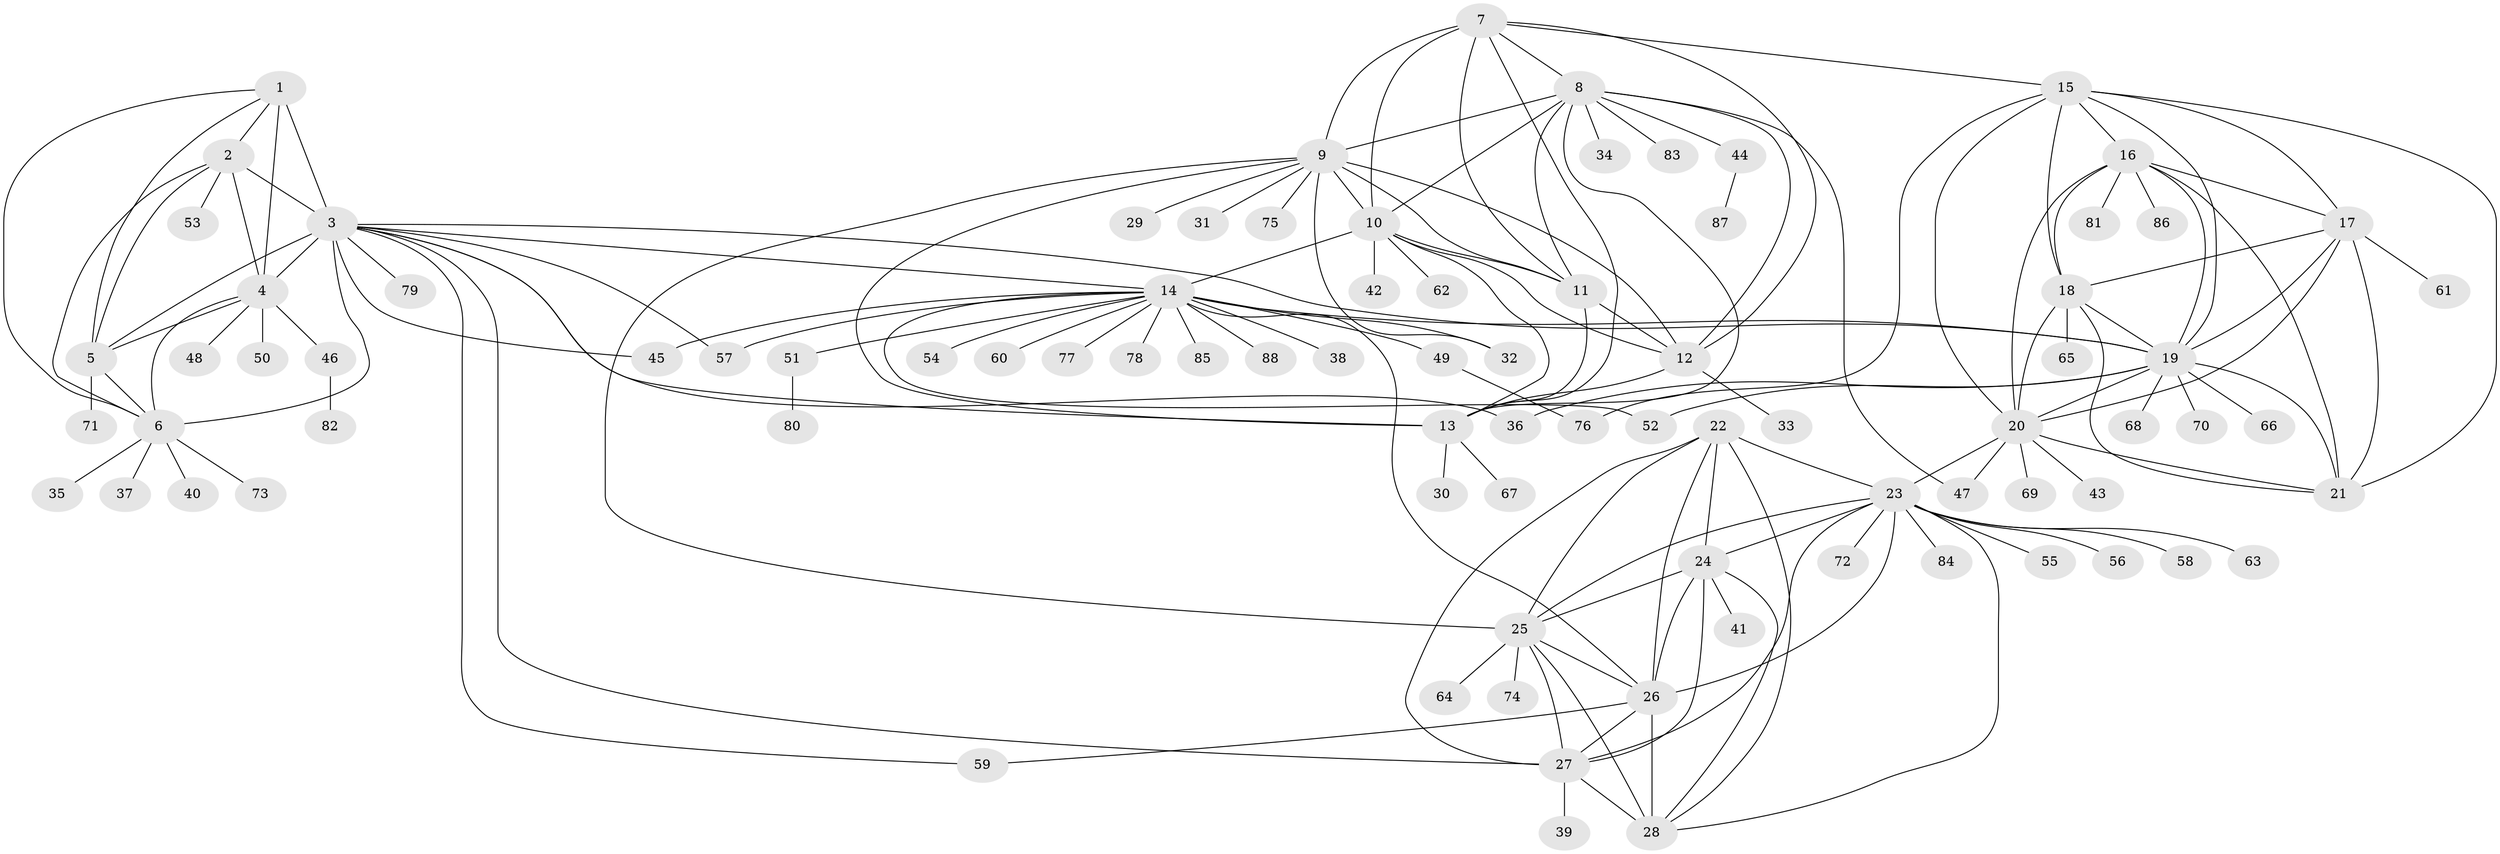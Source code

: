 // original degree distribution, {8: 0.06206896551724138, 13: 0.006896551724137931, 10: 0.041379310344827586, 11: 0.027586206896551724, 12: 0.006896551724137931, 6: 0.013793103448275862, 9: 0.05517241379310345, 15: 0.006896551724137931, 7: 0.013793103448275862, 14: 0.006896551724137931, 2: 0.13793103448275862, 1: 0.5862068965517241, 3: 0.034482758620689655}
// Generated by graph-tools (version 1.1) at 2025/52/03/04/25 22:52:42]
// undirected, 88 vertices, 156 edges
graph export_dot {
  node [color=gray90,style=filled];
  1;
  2;
  3;
  4;
  5;
  6;
  7;
  8;
  9;
  10;
  11;
  12;
  13;
  14;
  15;
  16;
  17;
  18;
  19;
  20;
  21;
  22;
  23;
  24;
  25;
  26;
  27;
  28;
  29;
  30;
  31;
  32;
  33;
  34;
  35;
  36;
  37;
  38;
  39;
  40;
  41;
  42;
  43;
  44;
  45;
  46;
  47;
  48;
  49;
  50;
  51;
  52;
  53;
  54;
  55;
  56;
  57;
  58;
  59;
  60;
  61;
  62;
  63;
  64;
  65;
  66;
  67;
  68;
  69;
  70;
  71;
  72;
  73;
  74;
  75;
  76;
  77;
  78;
  79;
  80;
  81;
  82;
  83;
  84;
  85;
  86;
  87;
  88;
  1 -- 2 [weight=1.0];
  1 -- 3 [weight=3.0];
  1 -- 4 [weight=1.0];
  1 -- 5 [weight=1.0];
  1 -- 6 [weight=1.0];
  2 -- 3 [weight=2.0];
  2 -- 4 [weight=1.0];
  2 -- 5 [weight=1.0];
  2 -- 6 [weight=1.0];
  2 -- 53 [weight=1.0];
  3 -- 4 [weight=2.0];
  3 -- 5 [weight=2.0];
  3 -- 6 [weight=2.0];
  3 -- 13 [weight=1.0];
  3 -- 14 [weight=1.0];
  3 -- 19 [weight=2.0];
  3 -- 27 [weight=1.0];
  3 -- 36 [weight=1.0];
  3 -- 45 [weight=1.0];
  3 -- 57 [weight=1.0];
  3 -- 59 [weight=1.0];
  3 -- 79 [weight=1.0];
  4 -- 5 [weight=1.0];
  4 -- 6 [weight=1.0];
  4 -- 46 [weight=1.0];
  4 -- 48 [weight=1.0];
  4 -- 50 [weight=1.0];
  5 -- 6 [weight=1.0];
  5 -- 71 [weight=3.0];
  6 -- 35 [weight=1.0];
  6 -- 37 [weight=1.0];
  6 -- 40 [weight=1.0];
  6 -- 73 [weight=1.0];
  7 -- 8 [weight=1.0];
  7 -- 9 [weight=1.0];
  7 -- 10 [weight=1.0];
  7 -- 11 [weight=1.0];
  7 -- 12 [weight=1.0];
  7 -- 13 [weight=1.0];
  7 -- 15 [weight=1.0];
  8 -- 9 [weight=1.0];
  8 -- 10 [weight=1.0];
  8 -- 11 [weight=1.0];
  8 -- 12 [weight=1.0];
  8 -- 13 [weight=1.0];
  8 -- 34 [weight=1.0];
  8 -- 44 [weight=1.0];
  8 -- 47 [weight=1.0];
  8 -- 83 [weight=1.0];
  9 -- 10 [weight=1.0];
  9 -- 11 [weight=1.0];
  9 -- 12 [weight=1.0];
  9 -- 13 [weight=1.0];
  9 -- 25 [weight=1.0];
  9 -- 29 [weight=1.0];
  9 -- 31 [weight=1.0];
  9 -- 32 [weight=1.0];
  9 -- 75 [weight=1.0];
  10 -- 11 [weight=1.0];
  10 -- 12 [weight=1.0];
  10 -- 13 [weight=1.0];
  10 -- 14 [weight=1.0];
  10 -- 42 [weight=1.0];
  10 -- 62 [weight=1.0];
  11 -- 12 [weight=1.0];
  11 -- 13 [weight=1.0];
  12 -- 13 [weight=1.0];
  12 -- 33 [weight=1.0];
  13 -- 30 [weight=1.0];
  13 -- 67 [weight=1.0];
  14 -- 19 [weight=1.0];
  14 -- 26 [weight=1.0];
  14 -- 32 [weight=1.0];
  14 -- 38 [weight=3.0];
  14 -- 45 [weight=1.0];
  14 -- 49 [weight=1.0];
  14 -- 51 [weight=1.0];
  14 -- 52 [weight=1.0];
  14 -- 54 [weight=2.0];
  14 -- 57 [weight=1.0];
  14 -- 60 [weight=1.0];
  14 -- 77 [weight=1.0];
  14 -- 78 [weight=1.0];
  14 -- 85 [weight=1.0];
  14 -- 88 [weight=1.0];
  15 -- 16 [weight=1.0];
  15 -- 17 [weight=1.0];
  15 -- 18 [weight=1.0];
  15 -- 19 [weight=1.0];
  15 -- 20 [weight=1.0];
  15 -- 21 [weight=1.0];
  15 -- 76 [weight=1.0];
  16 -- 17 [weight=1.0];
  16 -- 18 [weight=1.0];
  16 -- 19 [weight=1.0];
  16 -- 20 [weight=1.0];
  16 -- 21 [weight=1.0];
  16 -- 81 [weight=1.0];
  16 -- 86 [weight=1.0];
  17 -- 18 [weight=1.0];
  17 -- 19 [weight=1.0];
  17 -- 20 [weight=1.0];
  17 -- 21 [weight=1.0];
  17 -- 61 [weight=2.0];
  18 -- 19 [weight=1.0];
  18 -- 20 [weight=1.0];
  18 -- 21 [weight=1.0];
  18 -- 65 [weight=2.0];
  19 -- 20 [weight=1.0];
  19 -- 21 [weight=1.0];
  19 -- 36 [weight=1.0];
  19 -- 52 [weight=1.0];
  19 -- 66 [weight=1.0];
  19 -- 68 [weight=1.0];
  19 -- 70 [weight=1.0];
  20 -- 21 [weight=1.0];
  20 -- 23 [weight=1.0];
  20 -- 43 [weight=1.0];
  20 -- 47 [weight=1.0];
  20 -- 69 [weight=1.0];
  22 -- 23 [weight=1.0];
  22 -- 24 [weight=1.0];
  22 -- 25 [weight=1.0];
  22 -- 26 [weight=1.0];
  22 -- 27 [weight=1.0];
  22 -- 28 [weight=1.0];
  23 -- 24 [weight=1.0];
  23 -- 25 [weight=1.0];
  23 -- 26 [weight=1.0];
  23 -- 27 [weight=1.0];
  23 -- 28 [weight=1.0];
  23 -- 55 [weight=1.0];
  23 -- 56 [weight=1.0];
  23 -- 58 [weight=1.0];
  23 -- 63 [weight=1.0];
  23 -- 72 [weight=1.0];
  23 -- 84 [weight=1.0];
  24 -- 25 [weight=1.0];
  24 -- 26 [weight=1.0];
  24 -- 27 [weight=1.0];
  24 -- 28 [weight=1.0];
  24 -- 41 [weight=1.0];
  25 -- 26 [weight=1.0];
  25 -- 27 [weight=1.0];
  25 -- 28 [weight=1.0];
  25 -- 64 [weight=1.0];
  25 -- 74 [weight=1.0];
  26 -- 27 [weight=1.0];
  26 -- 28 [weight=1.0];
  26 -- 59 [weight=1.0];
  27 -- 28 [weight=2.0];
  27 -- 39 [weight=1.0];
  44 -- 87 [weight=1.0];
  46 -- 82 [weight=1.0];
  49 -- 76 [weight=1.0];
  51 -- 80 [weight=1.0];
}
